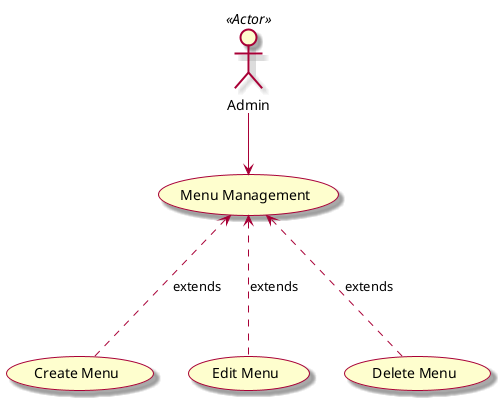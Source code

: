 @startuml usecase_sample
skin rose
' skinparam linetype ortho
    ' left to right direction
    Actor : Admin : as Admin<<Actor>>
    usecase "Menu Management" as Menu
    usecase "Create Menu" as Cre
    usecase "Edit Menu" as Edit
    usecase "Delete Menu" as Del

    Admin   -down-> Menu
    Del     -up..>  Menu : extends
    Cre     -up..>  Menu : extends
    Edit    -up..>  Menu : extends


@enduml